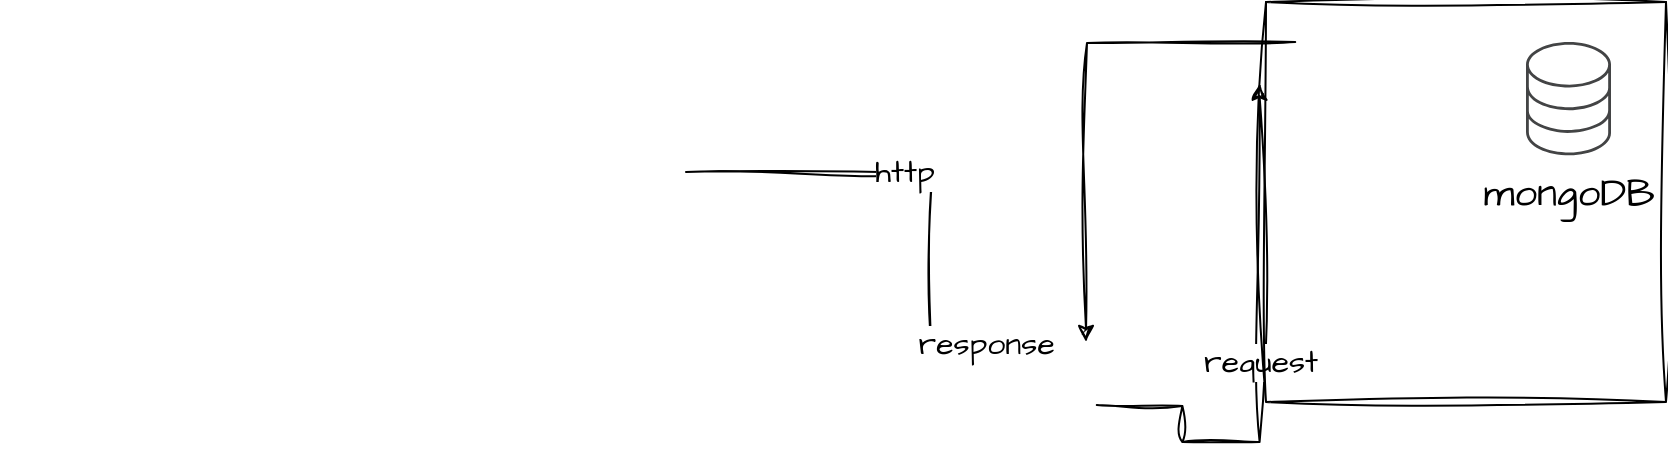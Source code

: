<mxfile version="21.6.9" type="github">
  <diagram name="Page-1" id="ge3-hOaAxcKTg2Dx_Vvu">
    <mxGraphModel dx="1042" dy="569" grid="1" gridSize="10" guides="1" tooltips="1" connect="1" arrows="1" fold="1" page="1" pageScale="1" pageWidth="850" pageHeight="1100" math="0" shadow="0">
      <root>
        <mxCell id="0" />
        <mxCell id="1" parent="0" />
        <mxCell id="wdeAGtdzyXhV3xt52uQ4-5" style="edgeStyle=orthogonalEdgeStyle;rounded=0;orthogonalLoop=1;jettySize=auto;html=1;exitX=0.5;exitY=1;exitDx=0;exitDy=0;" parent="1" edge="1">
          <mxGeometry relative="1" as="geometry">
            <mxPoint x="75" y="380" as="sourcePoint" />
            <mxPoint x="75" y="380" as="targetPoint" />
          </mxGeometry>
        </mxCell>
        <mxCell id="Frj3U7urO7_gcM3COunR-47" value="http" style="edgeStyle=orthogonalEdgeStyle;rounded=0;sketch=1;hachureGap=4;jiggle=2;curveFitting=1;orthogonalLoop=1;jettySize=auto;html=1;fontFamily=Architects Daughter;fontSource=https%3A%2F%2Ffonts.googleapis.com%2Fcss%3Ffamily%3DArchitects%2BDaughter;fontSize=16;" parent="1" edge="1">
          <mxGeometry relative="1" as="geometry">
            <mxPoint x="410" y="255" as="sourcePoint" />
            <mxPoint x="532.7" y="350" as="targetPoint" />
          </mxGeometry>
        </mxCell>
        <mxCell id="Frj3U7urO7_gcM3COunR-55" value="request" style="edgeStyle=orthogonalEdgeStyle;rounded=0;sketch=1;hachureGap=4;jiggle=2;curveFitting=1;orthogonalLoop=1;jettySize=auto;html=1;fontFamily=Architects Daughter;fontSource=https%3A%2F%2Ffonts.googleapis.com%2Fcss%3Ffamily%3DArchitects%2BDaughter;fontSize=16;entryX=-0.016;entryY=0.204;entryDx=0;entryDy=0;entryPerimeter=0;" parent="1" target="Frj3U7urO7_gcM3COunR-53" edge="1">
          <mxGeometry relative="1" as="geometry">
            <mxPoint x="655" y="260" as="targetPoint" />
            <mxPoint x="615.38" y="371.5" as="sourcePoint" />
          </mxGeometry>
        </mxCell>
        <mxCell id="Frj3U7urO7_gcM3COunR-58" value="response&amp;nbsp;" style="edgeStyle=orthogonalEdgeStyle;rounded=0;sketch=1;hachureGap=4;jiggle=2;curveFitting=1;orthogonalLoop=1;jettySize=auto;html=1;fontFamily=Architects Daughter;fontSource=https%3A%2F%2Ffonts.googleapis.com%2Fcss%3Ffamily%3DArchitects%2BDaughter;fontSize=16;" parent="1" edge="1">
          <mxGeometry x="1" y="-42" relative="1" as="geometry">
            <mxPoint x="714.62" y="190" as="sourcePoint" />
            <mxPoint x="610" y="340" as="targetPoint" />
            <mxPoint x="-5" y="1" as="offset" />
          </mxGeometry>
        </mxCell>
        <mxCell id="Frj3U7urO7_gcM3COunR-53" value="" style="swimlane;startSize=0;sketch=1;hachureGap=4;jiggle=2;curveFitting=1;fontFamily=Architects Daughter;fontSource=https%3A%2F%2Ffonts.googleapis.com%2Fcss%3Ffamily%3DArchitects%2BDaughter;fontSize=20;" parent="1" vertex="1">
          <mxGeometry x="700" y="170" width="200" height="200" as="geometry" />
        </mxCell>
        <mxCell id="Frj3U7urO7_gcM3COunR-56" value="mongoDB" style="sketch=0;pointerEvents=1;shadow=0;dashed=0;html=1;strokeColor=none;fillColor=#434445;aspect=fixed;labelPosition=center;verticalLabelPosition=bottom;verticalAlign=top;align=center;outlineConnect=0;shape=mxgraph.vvd.storage;hachureGap=4;jiggle=2;curveFitting=1;fontFamily=Architects Daughter;fontSource=https%3A%2F%2Ffonts.googleapis.com%2Fcss%3Ffamily%3DArchitects%2BDaughter;fontSize=20;" parent="Frj3U7urO7_gcM3COunR-53" vertex="1">
          <mxGeometry x="130" y="20" width="42.5" height="56.67" as="geometry" />
        </mxCell>
      </root>
    </mxGraphModel>
  </diagram>
</mxfile>
